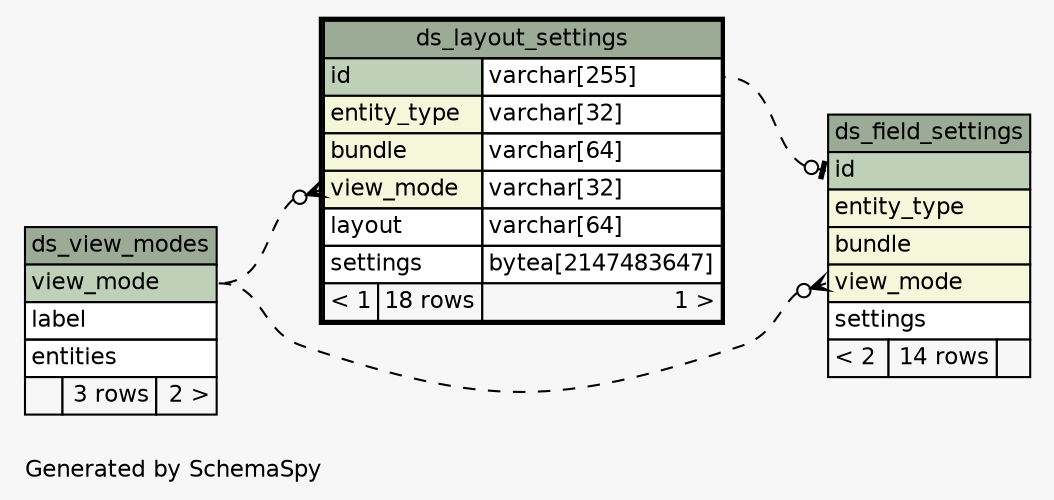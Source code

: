 // dot 2.30.1 on Mac OS X 10.8.3
// SchemaSpy rev 590
digraph "impliedTwoDegreesRelationshipsDiagram" {
  graph [
    rankdir="RL"
    bgcolor="#f7f7f7"
    label="\nGenerated by SchemaSpy"
    labeljust="l"
    nodesep="0.18"
    ranksep="0.46"
    fontname="Helvetica"
    fontsize="11"
  ];
  node [
    fontname="Helvetica"
    fontsize="11"
    shape="plaintext"
  ];
  edge [
    arrowsize="0.8"
  ];
  "ds_field_settings":"id":w -> "ds_layout_settings":"id.type":e [arrowhead=none dir=back arrowtail=teeodot style=dashed];
  "ds_field_settings":"view_mode":w -> "ds_view_modes":"view_mode":e [arrowhead=none dir=back arrowtail=crowodot style=dashed];
  "ds_layout_settings":"view_mode":w -> "ds_view_modes":"view_mode":e [arrowhead=none dir=back arrowtail=crowodot style=dashed];
  "ds_field_settings" [
    label=<
    <TABLE BORDER="0" CELLBORDER="1" CELLSPACING="0" BGCOLOR="#ffffff">
      <TR><TD COLSPAN="3" BGCOLOR="#9bab96" ALIGN="CENTER">ds_field_settings</TD></TR>
      <TR><TD PORT="id" COLSPAN="3" BGCOLOR="#bed1b8" ALIGN="LEFT">id</TD></TR>
      <TR><TD PORT="entity_type" COLSPAN="3" BGCOLOR="#f4f7da" ALIGN="LEFT">entity_type</TD></TR>
      <TR><TD PORT="bundle" COLSPAN="3" BGCOLOR="#f4f7da" ALIGN="LEFT">bundle</TD></TR>
      <TR><TD PORT="view_mode" COLSPAN="3" BGCOLOR="#f4f7da" ALIGN="LEFT">view_mode</TD></TR>
      <TR><TD PORT="settings" COLSPAN="3" ALIGN="LEFT">settings</TD></TR>
      <TR><TD ALIGN="LEFT" BGCOLOR="#f7f7f7">&lt; 2</TD><TD ALIGN="RIGHT" BGCOLOR="#f7f7f7">14 rows</TD><TD ALIGN="RIGHT" BGCOLOR="#f7f7f7">  </TD></TR>
    </TABLE>>
    URL="ds_field_settings.html"
    tooltip="ds_field_settings"
  ];
  "ds_layout_settings" [
    label=<
    <TABLE BORDER="2" CELLBORDER="1" CELLSPACING="0" BGCOLOR="#ffffff">
      <TR><TD COLSPAN="3" BGCOLOR="#9bab96" ALIGN="CENTER">ds_layout_settings</TD></TR>
      <TR><TD PORT="id" COLSPAN="2" BGCOLOR="#bed1b8" ALIGN="LEFT">id</TD><TD PORT="id.type" ALIGN="LEFT">varchar[255]</TD></TR>
      <TR><TD PORT="entity_type" COLSPAN="2" BGCOLOR="#f4f7da" ALIGN="LEFT">entity_type</TD><TD PORT="entity_type.type" ALIGN="LEFT">varchar[32]</TD></TR>
      <TR><TD PORT="bundle" COLSPAN="2" BGCOLOR="#f4f7da" ALIGN="LEFT">bundle</TD><TD PORT="bundle.type" ALIGN="LEFT">varchar[64]</TD></TR>
      <TR><TD PORT="view_mode" COLSPAN="2" BGCOLOR="#f4f7da" ALIGN="LEFT">view_mode</TD><TD PORT="view_mode.type" ALIGN="LEFT">varchar[32]</TD></TR>
      <TR><TD PORT="layout" COLSPAN="2" ALIGN="LEFT">layout</TD><TD PORT="layout.type" ALIGN="LEFT">varchar[64]</TD></TR>
      <TR><TD PORT="settings" COLSPAN="2" ALIGN="LEFT">settings</TD><TD PORT="settings.type" ALIGN="LEFT">bytea[2147483647]</TD></TR>
      <TR><TD ALIGN="LEFT" BGCOLOR="#f7f7f7">&lt; 1</TD><TD ALIGN="RIGHT" BGCOLOR="#f7f7f7">18 rows</TD><TD ALIGN="RIGHT" BGCOLOR="#f7f7f7">1 &gt;</TD></TR>
    </TABLE>>
    URL="ds_layout_settings.html"
    tooltip="ds_layout_settings"
  ];
  "ds_view_modes" [
    label=<
    <TABLE BORDER="0" CELLBORDER="1" CELLSPACING="0" BGCOLOR="#ffffff">
      <TR><TD COLSPAN="3" BGCOLOR="#9bab96" ALIGN="CENTER">ds_view_modes</TD></TR>
      <TR><TD PORT="view_mode" COLSPAN="3" BGCOLOR="#bed1b8" ALIGN="LEFT">view_mode</TD></TR>
      <TR><TD PORT="label" COLSPAN="3" ALIGN="LEFT">label</TD></TR>
      <TR><TD PORT="entities" COLSPAN="3" ALIGN="LEFT">entities</TD></TR>
      <TR><TD ALIGN="LEFT" BGCOLOR="#f7f7f7">  </TD><TD ALIGN="RIGHT" BGCOLOR="#f7f7f7">3 rows</TD><TD ALIGN="RIGHT" BGCOLOR="#f7f7f7">2 &gt;</TD></TR>
    </TABLE>>
    URL="ds_view_modes.html"
    tooltip="ds_view_modes"
  ];
}
